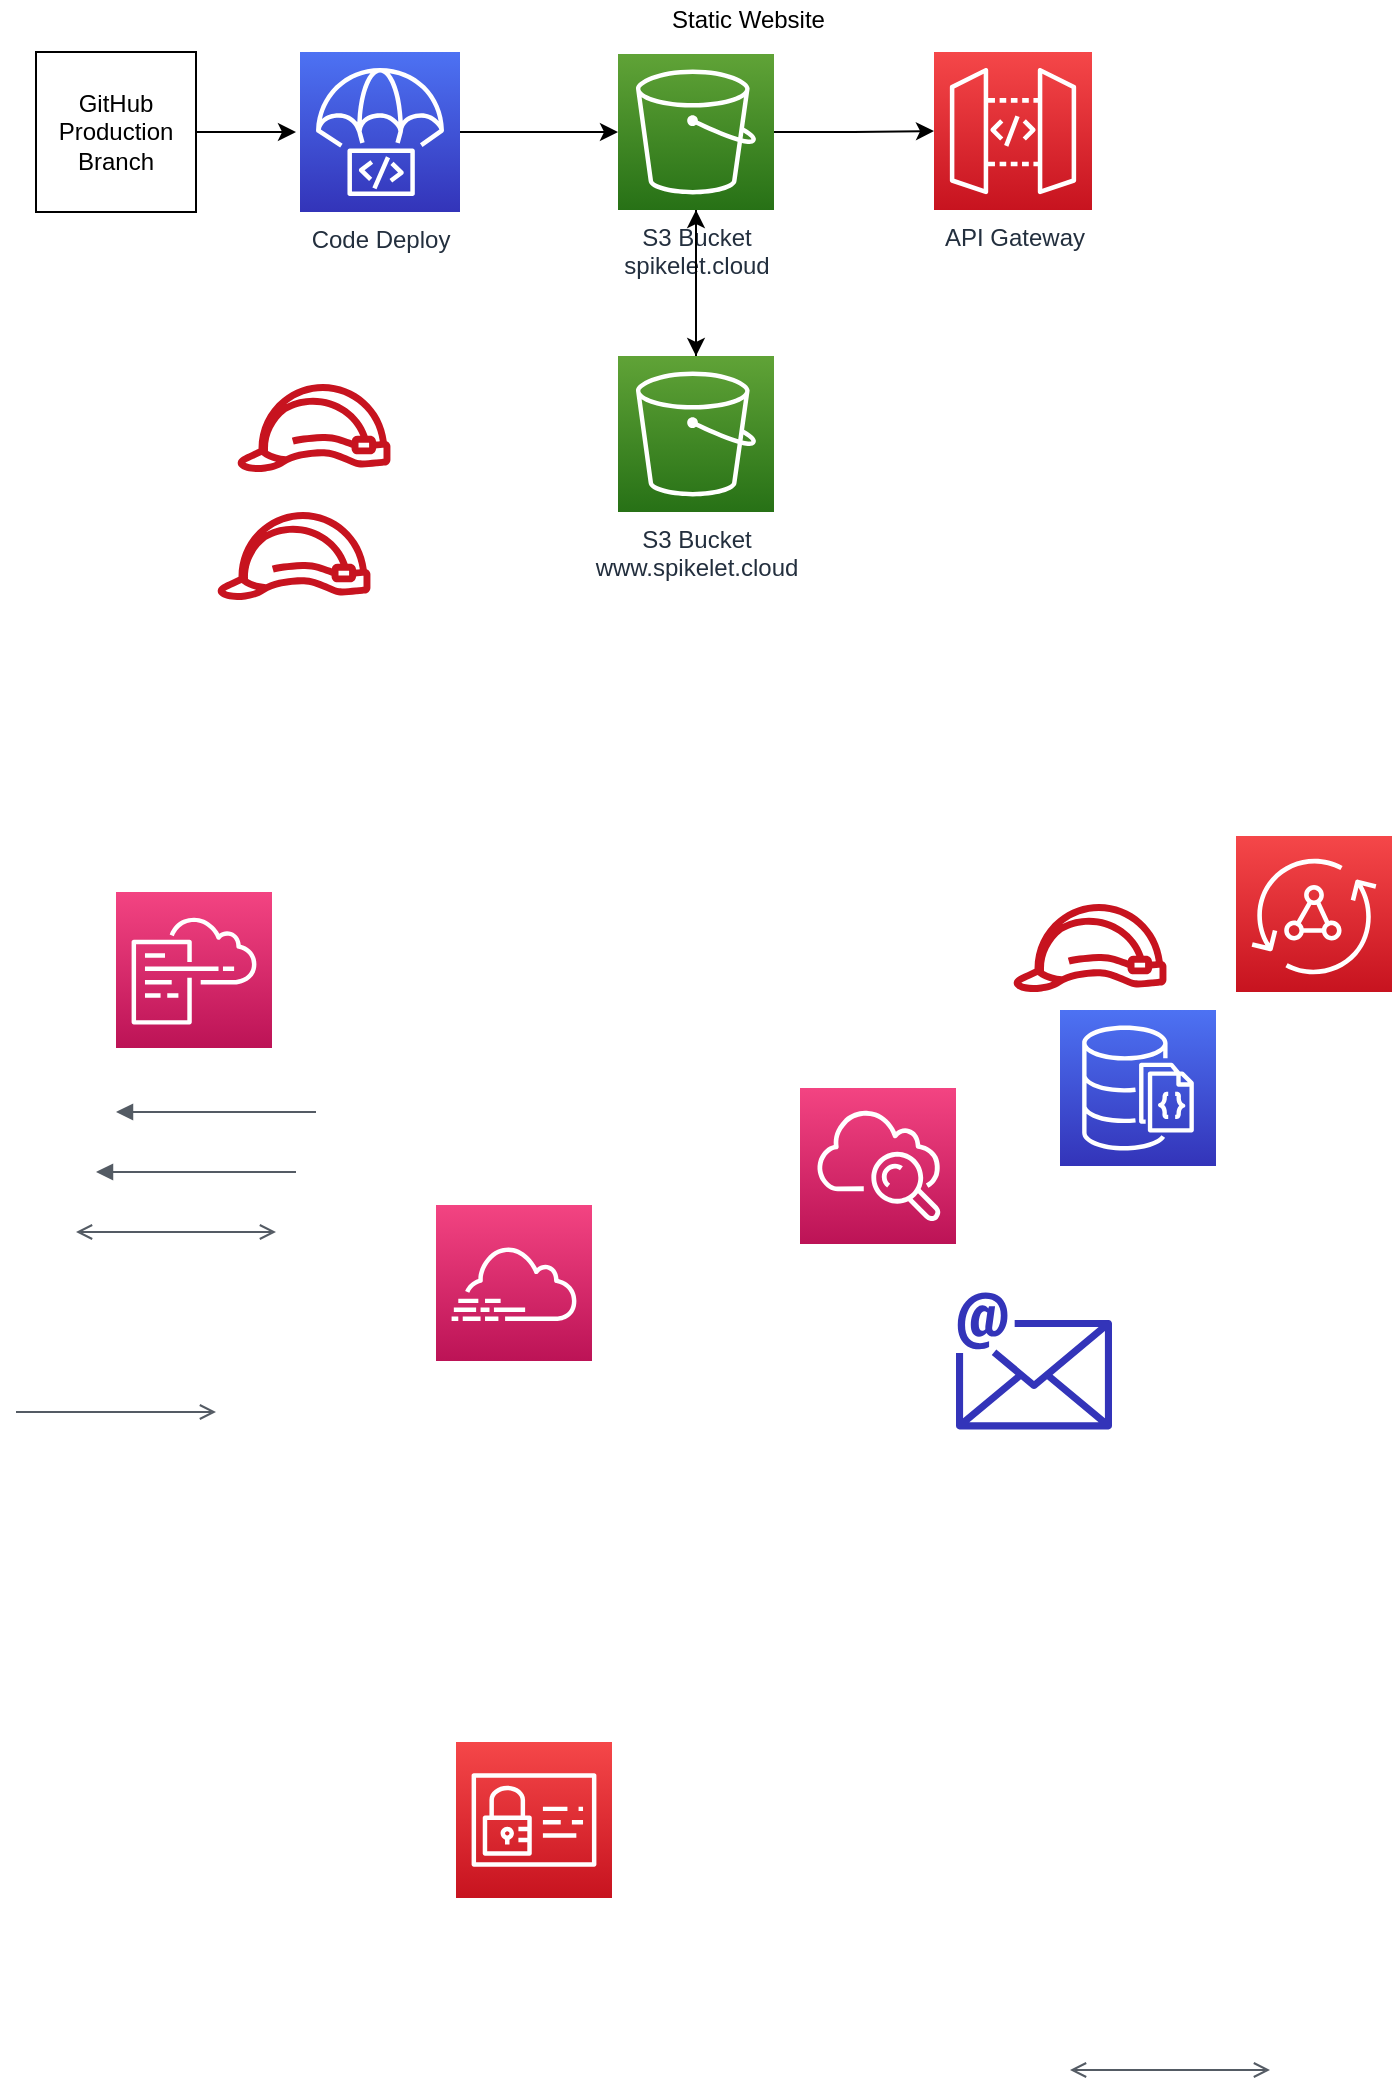 <mxfile type="github" version="10.6.1"><diagram id="lw8oRpSudoeV0BIjZYML" name="Page-1"><mxGraphModel grid="1" dx="1136" dy="471" gridSize="10" guides="1" tooltips="1" connect="1" arrows="1" fold="1" page="1" pageScale="1" pageWidth="850" pageHeight="1100" math="0" shadow="0"><root><mxCell id="0" /><mxCell id="1" parent="0" /><mxCell id="cetLHm7z35oBkq0PIssM-15" parent="1" style="edgeStyle=orthogonalEdgeStyle;rounded=0;orthogonalLoop=1;jettySize=auto;html=1;" target="mL7gLzigN5dF8zM0Aof--2" source="mL7gLzigN5dF8zM0Aof--1" edge="1"><mxGeometry as="geometry" relative="1" /></mxCell><mxCell id="cetLHm7z35oBkq0PIssM-16" parent="1" style="edgeStyle=orthogonalEdgeStyle;rounded=0;orthogonalLoop=1;jettySize=auto;html=1;" target="mL7gLzigN5dF8zM0Aof--7" source="mL7gLzigN5dF8zM0Aof--1" edge="1"><mxGeometry as="geometry" relative="1" /></mxCell><mxCell id="mL7gLzigN5dF8zM0Aof--1" value="S3 Bucket&lt;br&gt;spikelet.cloud&lt;br&gt;" parent="1" vertex="1" style="outlineConnect=0;fontColor=#232F3E;gradientColor=#60A337;gradientDirection=north;fillColor=#277116;strokeColor=#ffffff;dashed=0;verticalLabelPosition=bottom;verticalAlign=top;align=center;html=1;fontSize=12;fontStyle=0;aspect=fixed;shape=mxgraph.aws4.resourceIcon;resIcon=mxgraph.aws4.s3;"><mxGeometry as="geometry" y="81" x="321" height="78" width="78" /></mxCell><mxCell id="cetLHm7z35oBkq0PIssM-14" parent="1" style="edgeStyle=orthogonalEdgeStyle;rounded=0;orthogonalLoop=1;jettySize=auto;html=1;" target="mL7gLzigN5dF8zM0Aof--1" source="mL7gLzigN5dF8zM0Aof--2" edge="1"><mxGeometry as="geometry" relative="1" /></mxCell><mxCell id="mL7gLzigN5dF8zM0Aof--2" value="S3 Bucket&lt;br&gt;www.spikelet.cloud&lt;br&gt;" parent="1" vertex="1" style="outlineConnect=0;fontColor=#232F3E;gradientColor=#60A337;gradientDirection=north;fillColor=#277116;strokeColor=#ffffff;dashed=0;verticalLabelPosition=bottom;verticalAlign=top;align=center;html=1;fontSize=12;fontStyle=0;aspect=fixed;shape=mxgraph.aws4.resourceIcon;resIcon=mxgraph.aws4.s3;"><mxGeometry as="geometry" y="232" x="321" height="78" width="78" /></mxCell><mxCell id="mL7gLzigN5dF8zM0Aof--3" value="" parent="1" vertex="1" style="outlineConnect=0;fontColor=#232F3E;gradientColor=#F54749;gradientDirection=north;fillColor=#C7131F;strokeColor=#ffffff;dashed=0;verticalLabelPosition=bottom;verticalAlign=top;align=center;html=1;fontSize=12;fontStyle=0;aspect=fixed;shape=mxgraph.aws4.resourceIcon;resIcon=mxgraph.aws4.identity_and_access_management;"><mxGeometry as="geometry" y="925" x="240" height="78" width="78" /></mxCell><mxCell id="mL7gLzigN5dF8zM0Aof--4" value="" parent="1" vertex="1" style="outlineConnect=0;fontColor=#232F3E;gradientColor=none;fillColor=#C7131F;strokeColor=none;dashed=0;verticalLabelPosition=bottom;verticalAlign=top;align=center;html=1;fontSize=12;fontStyle=0;aspect=fixed;shape=mxgraph.aws4.role;"><mxGeometry as="geometry" y="506" x="518" height="44" width="78" /></mxCell><mxCell id="mL7gLzigN5dF8zM0Aof--5" value="" parent="1" vertex="1" style="outlineConnect=0;fontColor=#232F3E;gradientColor=none;fillColor=#C7131F;strokeColor=none;dashed=0;verticalLabelPosition=bottom;verticalAlign=top;align=center;html=1;fontSize=12;fontStyle=0;aspect=fixed;shape=mxgraph.aws4.role;"><mxGeometry as="geometry" y="246" x="130" height="44" width="78" /></mxCell><mxCell id="mL7gLzigN5dF8zM0Aof--6" value="" parent="1" vertex="1" style="outlineConnect=0;fontColor=#232F3E;gradientColor=none;fillColor=#C7131F;strokeColor=none;dashed=0;verticalLabelPosition=bottom;verticalAlign=top;align=center;html=1;fontSize=12;fontStyle=0;aspect=fixed;shape=mxgraph.aws4.role;"><mxGeometry as="geometry" y="310" x="120" height="44" width="78" /></mxCell><mxCell id="mL7gLzigN5dF8zM0Aof--7" value="API Gateway" parent="1" vertex="1" style="outlineConnect=0;fontColor=#232F3E;gradientColor=#F54749;gradientDirection=north;fillColor=#C7131F;strokeColor=#ffffff;dashed=0;verticalLabelPosition=bottom;verticalAlign=top;align=center;html=1;fontSize=12;fontStyle=0;aspect=fixed;shape=mxgraph.aws4.resourceIcon;resIcon=mxgraph.aws4.api_gateway;"><mxGeometry as="geometry" y="80" x="479" height="79" width="79" /></mxCell><mxCell id="mL7gLzigN5dF8zM0Aof--8" value="" parent="1" vertex="1" style="outlineConnect=0;fontColor=#232F3E;gradientColor=#F54749;gradientDirection=north;fillColor=#C7131F;strokeColor=#ffffff;dashed=0;verticalLabelPosition=bottom;verticalAlign=top;align=center;html=1;fontSize=12;fontStyle=0;aspect=fixed;shape=mxgraph.aws4.resourceIcon;resIcon=mxgraph.aws4.appsync;"><mxGeometry as="geometry" y="472" x="630" height="78" width="78" /></mxCell><mxCell id="mL7gLzigN5dF8zM0Aof--9" value="" parent="1" vertex="1" style="outlineConnect=0;fontColor=#232F3E;gradientColor=#F34482;gradientDirection=north;fillColor=#BC1356;strokeColor=#ffffff;dashed=0;verticalLabelPosition=bottom;verticalAlign=top;align=center;html=1;fontSize=12;fontStyle=0;aspect=fixed;shape=mxgraph.aws4.resourceIcon;resIcon=mxgraph.aws4.cloudtrail;"><mxGeometry as="geometry" y="656.5" x="230" height="78" width="78" /></mxCell><mxCell id="mL7gLzigN5dF8zM0Aof--10" value="" parent="1" vertex="1" style="outlineConnect=0;fontColor=#232F3E;gradientColor=#F34482;gradientDirection=north;fillColor=#BC1356;strokeColor=#ffffff;dashed=0;verticalLabelPosition=bottom;verticalAlign=top;align=center;html=1;fontSize=12;fontStyle=0;aspect=fixed;shape=mxgraph.aws4.resourceIcon;resIcon=mxgraph.aws4.cloudwatch;"><mxGeometry as="geometry" y="598" x="412" height="78" width="78" /></mxCell><mxCell id="mL7gLzigN5dF8zM0Aof--11" value="" parent="1" vertex="1" style="outlineConnect=0;fontColor=#232F3E;gradientColor=#F34482;gradientDirection=north;fillColor=#BC1356;strokeColor=#ffffff;dashed=0;verticalLabelPosition=bottom;verticalAlign=top;align=center;html=1;fontSize=12;fontStyle=0;aspect=fixed;shape=mxgraph.aws4.resourceIcon;resIcon=mxgraph.aws4.cloudformation;"><mxGeometry as="geometry" y="500" x="70" height="78" width="78" /></mxCell><mxCell id="cetLHm7z35oBkq0PIssM-12" parent="1" style="edgeStyle=orthogonalEdgeStyle;rounded=0;orthogonalLoop=1;jettySize=auto;html=1;" target="mL7gLzigN5dF8zM0Aof--1" source="mL7gLzigN5dF8zM0Aof--12" edge="1"><mxGeometry as="geometry" relative="1" /></mxCell><mxCell id="mL7gLzigN5dF8zM0Aof--12" value="Code Deploy" parent="1" vertex="1" style="outlineConnect=0;fontColor=#232F3E;gradientColor=#4D72F3;gradientDirection=north;fillColor=#3334B9;strokeColor=#ffffff;dashed=0;verticalLabelPosition=bottom;verticalAlign=top;align=center;html=1;fontSize=12;fontStyle=0;aspect=fixed;shape=mxgraph.aws4.resourceIcon;resIcon=mxgraph.aws4.codedeploy;"><mxGeometry as="geometry" y="80" x="162" height="80" width="80" /></mxCell><mxCell id="mL7gLzigN5dF8zM0Aof--13" value="" parent="1" vertex="1" style="outlineConnect=0;fontColor=#232F3E;gradientColor=#4D72F3;gradientDirection=north;fillColor=#3334B9;strokeColor=#ffffff;dashed=0;verticalLabelPosition=bottom;verticalAlign=top;align=center;html=1;fontSize=12;fontStyle=0;aspect=fixed;shape=mxgraph.aws4.resourceIcon;resIcon=mxgraph.aws4.documentdb_with_mongodb_compatibility;"><mxGeometry as="geometry" y="559" x="542" height="78" width="78" /></mxCell><mxCell id="mL7gLzigN5dF8zM0Aof--14" value="" parent="1" vertex="1" style="outlineConnect=0;fontColor=#232F3E;gradientColor=none;fillColor=#3334B9;strokeColor=none;dashed=0;verticalLabelPosition=bottom;verticalAlign=top;align=center;html=1;fontSize=12;fontStyle=0;aspect=fixed;shape=mxgraph.aws4.email;"><mxGeometry as="geometry" y="700" x="490" height="69" width="78" /></mxCell><mxCell id="mL7gLzigN5dF8zM0Aof--15" value="" parent="1" style="edgeStyle=orthogonalEdgeStyle;html=1;endArrow=none;elbow=vertical;startArrow=block;startFill=1;strokeColor=#545B64;rounded=0;" edge="1"><mxGeometry as="geometry" width="100" relative="1"><mxPoint as="sourcePoint" y="610" x="70" /><mxPoint as="targetPoint" y="610" x="170" /></mxGeometry></mxCell><mxCell id="mL7gLzigN5dF8zM0Aof--16" value="" parent="1" style="edgeStyle=orthogonalEdgeStyle;html=1;endArrow=none;elbow=vertical;startArrow=block;startFill=1;strokeColor=#545B64;rounded=0;" edge="1"><mxGeometry as="geometry" width="100" relative="1"><mxPoint as="sourcePoint" y="640" x="60" /><mxPoint as="targetPoint" y="640" x="160" /></mxGeometry></mxCell><mxCell id="mL7gLzigN5dF8zM0Aof--17" value="" parent="1" style="edgeStyle=orthogonalEdgeStyle;html=1;endArrow=open;elbow=vertical;startArrow=open;startFill=0;endFill=0;strokeColor=#545B64;rounded=0;" edge="1"><mxGeometry as="geometry" width="100" relative="1"><mxPoint as="sourcePoint" y="670" x="50" /><mxPoint as="targetPoint" y="670" x="150" /></mxGeometry></mxCell><mxCell id="mL7gLzigN5dF8zM0Aof--18" value="" parent="1" style="edgeStyle=orthogonalEdgeStyle;html=1;endArrow=open;elbow=vertical;startArrow=open;startFill=0;endFill=0;strokeColor=#545B64;rounded=0;" edge="1"><mxGeometry as="geometry" width="100" relative="1"><mxPoint as="sourcePoint" y="1089" x="547" /><mxPoint as="targetPoint" y="1089" x="647" /></mxGeometry></mxCell><mxCell id="mL7gLzigN5dF8zM0Aof--20" value="" parent="1" style="edgeStyle=orthogonalEdgeStyle;html=1;endArrow=open;elbow=vertical;startArrow=none;endFill=0;strokeColor=#545B64;rounded=0;" edge="1"><mxGeometry as="geometry" width="100" relative="1"><mxPoint as="sourcePoint" y="760" x="20" /><mxPoint as="targetPoint" y="760" x="120" /></mxGeometry></mxCell><mxCell id="cetLHm7z35oBkq0PIssM-13" parent="1" style="edgeStyle=orthogonalEdgeStyle;rounded=0;orthogonalLoop=1;jettySize=auto;html=1;" source="cetLHm7z35oBkq0PIssM-1" edge="1"><mxGeometry as="geometry" relative="1"><mxPoint as="targetPoint" y="120" x="160" /></mxGeometry></mxCell><mxCell id="cetLHm7z35oBkq0PIssM-1" value="GitHub&lt;br&gt;Production Branch&lt;br&gt;" parent="1" vertex="1" style="whiteSpace=wrap;html=1;aspect=fixed;"><mxGeometry as="geometry" y="80" x="30" height="80" width="80" /></mxCell><mxCell id="cetLHm7z35oBkq0PIssM-18" value="Static Website&lt;br&gt;" parent="1" vertex="1" style="text;html=1;resizable=0;points=[];autosize=1;align=left;verticalAlign=top;spacingTop=-4;"><mxGeometry as="geometry" y="54" x="346" height="20" width="90" /></mxCell></root></mxGraphModel></diagram></mxfile>